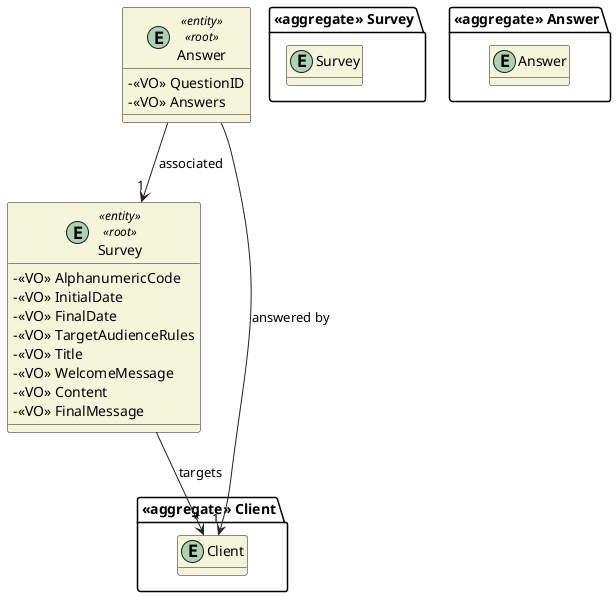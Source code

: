 @startuml

skinparam classAttributeIconSize 0
hide empty attributes
skinparam classBackgroundColor beige
skinparam ArrowColor #222222

package "<<aggregate>> Survey" {
    entity Survey
}

package "<<aggregate>> Answer" {
    entity Answer
}

package "<<aggregate>> Client" {
    entity Client
}

entity Survey <<entity>> <<root>> {
    - <<VO>> AlphanumericCode
    /'- <<VO>> TopicQuestionnaire'/
    - <<VO>> InitialDate
    - <<VO>> FinalDate
    - <<VO>> TargetAudienceRules
    - <<VO>> Title
    - <<VO>> WelcomeMessage
    - <<VO>> Content
    - <<VO>> FinalMessage
}

entity Answer <<entity>> <<root>> {
    - <<VO>> QuestionID
    - <<VO>> Answers
}



Survey --> "*" Client : targets
Answer --> "1" Survey : associated
Answer --> "1" Client : answered by





@enduml